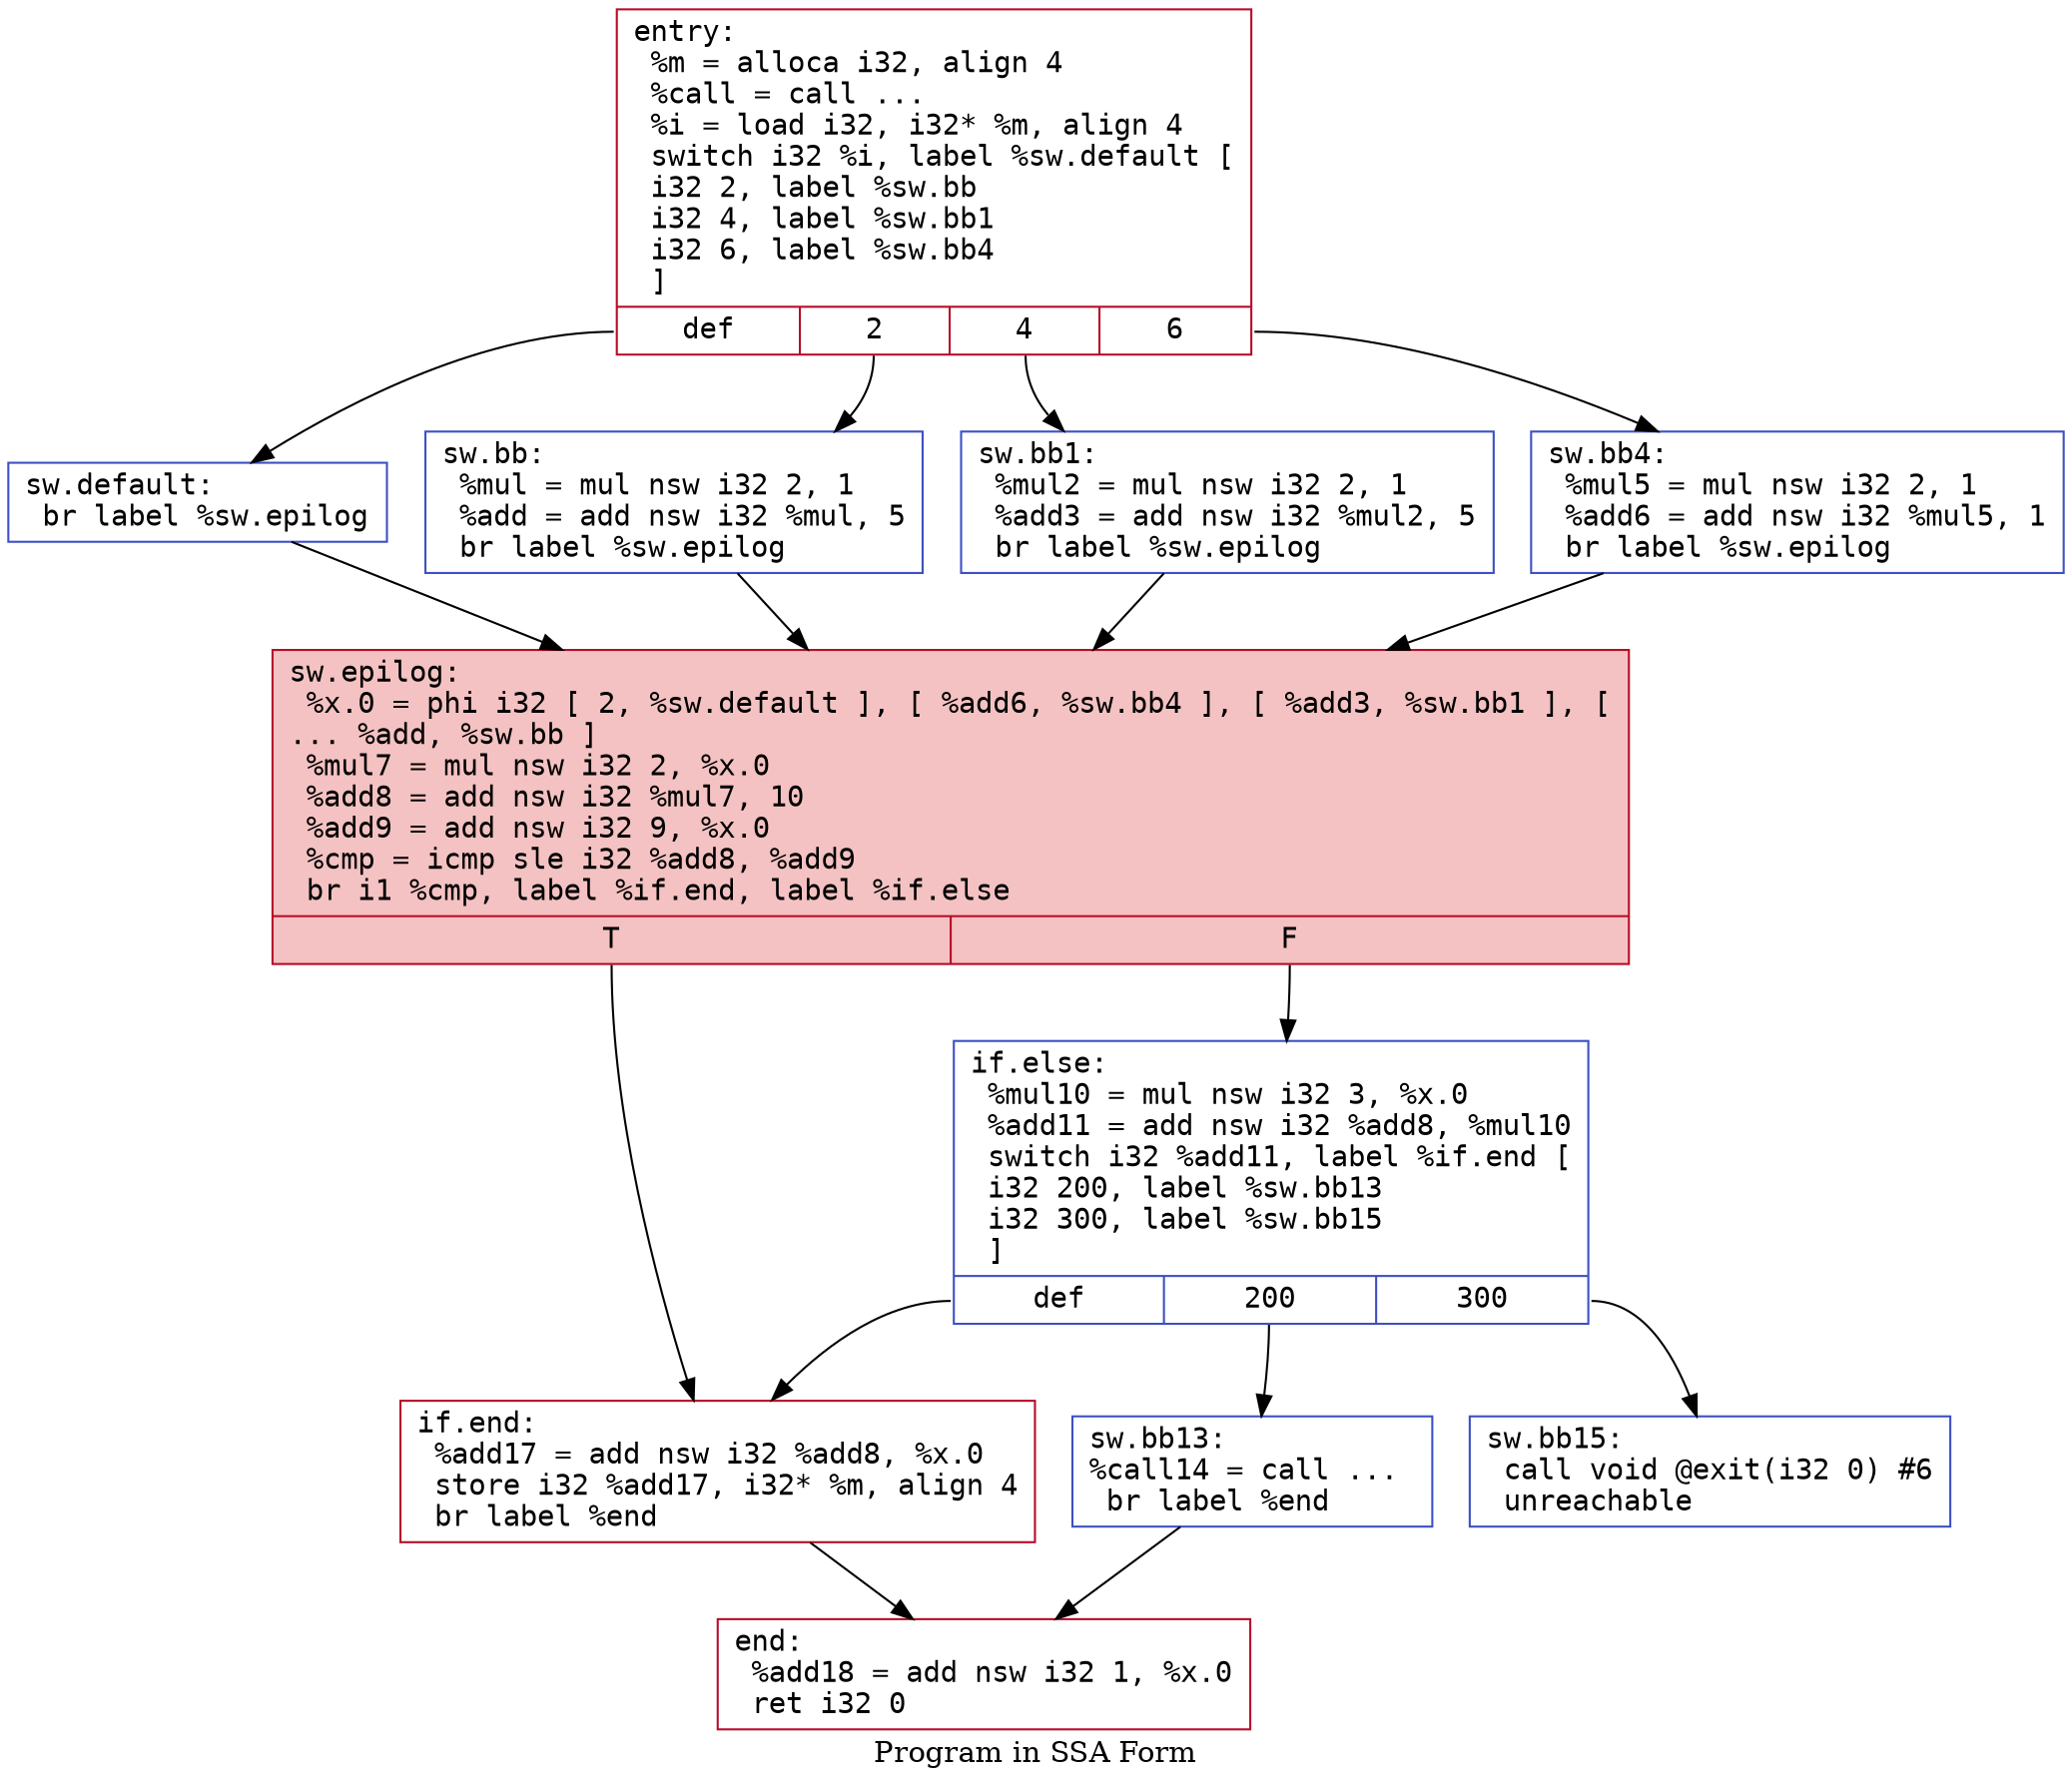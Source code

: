 digraph "CFG for 'main' function" {
	label="Program in SSA Form";
	node [fontname="Courier"];
	edge [fontname="Courier"];
	Node0x55a42e985260 [shape=record,color="#b70d28ff", style="", fillcolor="#b70d2870",label="{entry:\l  %m = alloca i32, align 4\l  %call = call ...\l  %i = load i32, i32* %m, align 4\l  switch i32 %i, label %sw.default [\l    i32 2, label %sw.bb\l    i32 4, label %sw.bb1\l    i32 6, label %sw.bb4\l  ]\l|{<s0>def|<s1>2|<s2>4|<s3>6}}"];
	Node0x55a42e985260:s0 -> Node0x55a42e9856a0;
	Node0x55a42e985260:s1 -> Node0x55a42e9857b0;
	Node0x55a42e985260:s2 -> Node0x55a42e9858b0;
	Node0x55a42e985260:s3 -> Node0x55a42e9859b0;
	Node0x55a42e9857b0 [shape=record,color="#3d50c3ff", style="", fillcolor="#d24b4070",label="{sw.bb:                                            \l  %mul = mul nsw i32 2, 1\l  %add = add nsw i32 %mul, 5\l  br label %sw.epilog\l}"];
	Node0x55a42e9857b0 -> Node0x55a42e985c60;
	Node0x55a42e9858b0 [shape=record,color="#3d50c3ff", style="", fillcolor="#d24b4070",label="{sw.bb1:                                           \l  %mul2 = mul nsw i32 2, 1\l  %add3 = add nsw i32 %mul2, 5\l  br label %sw.epilog\l}"];
	Node0x55a42e9858b0 -> Node0x55a42e985c60;
	Node0x55a42e9859b0 [shape=record,color="#3d50c3ff", style="", fillcolor="#d24b4070",label="{sw.bb4:                                           \l  %mul5 = mul nsw i32 2, 1\l  %add6 = add nsw i32 %mul5, 1\l  br label %sw.epilog\l}"];
	Node0x55a42e9859b0 -> Node0x55a42e985c60;
	Node0x55a42e9856a0 [shape=record,color="#3d50c3ff", style="", fillcolor="#d24b4070",label="{sw.default:                                       \l  br label %sw.epilog\l}"];
	Node0x55a42e9856a0 -> Node0x55a42e985c60;
	Node0x55a42e985c60 [shape=record,color="#b70d28ff", style=filled, fillcolor="#f4c2c2",label="{sw.epilog:                                        \l  %x.0 = phi i32 [ 2, %sw.default ], [ %add6, %sw.bb4 ], [ %add3, %sw.bb1 ], [\l... %add, %sw.bb ]\l  %mul7 = mul nsw i32 2, %x.0\l  %add8 = add nsw i32 %mul7, 10\l  %add9 = add nsw i32 9, %x.0\l  %cmp = icmp sle i32 %add8, %add9\l  br i1 %cmp, label %if.end, label %if.else\l|{<s0>T|<s1>F}}"];
	Node0x55a42e985c60:s0 -> Node0x55a42e986740;
	Node0x55a42e985c60:s1 -> Node0x55a42e9867b0;
	Node0x55a42e9867b0 [shape=record,color="#3d50c3ff", style="", fillcolor="#c5333470",label="{if.else:                                          \l  %mul10 = mul nsw i32 3, %x.0\l  %add11 = add nsw i32 %add8, %mul10\l  switch i32 %add11, label %if.end [\l    i32 200, label %sw.bb13\l    i32 300, label %sw.bb15\l  ]\l|{<s0>def|<s1>200|<s2>300}}"];
	Node0x55a42e9867b0:s0 -> Node0x55a42e986740;
	Node0x55a42e9867b0:s1 -> Node0x55a42e986a90;
	Node0x55a42e9867b0:s2 -> Node0x55a42e986e50;
	Node0x55a42e986a90 [shape=record,color="#3d50c3ff", style="", fillcolor="#d24b4070",label="{sw.bb13: \l%call14 = call ... \l  br label %end\l}"];
	Node0x55a42e986a90 -> Node0x55a42e9871f0;
	Node0x55a42e986e50 [shape=record,color="#3d50c3ff", style="", fillcolor="#6282ea70",label="{sw.bb15:                                          \l  call void @exit(i32 0) #6\l  unreachable\l}"];
	Node0x55a42e986740 [shape=record,color="#b70d28ff", style="", fillcolor="#be242e70",label="{if.end:                                           \l  %add17 = add nsw i32 %add8, %x.0\l  store i32 %add17, i32* %m, align 4\l  br label %end\l}"];
	Node0x55a42e986740 -> Node0x55a42e9871f0;
	Node0x55a42e9871f0 [shape=record,color="#b70d28ff", style="", fillcolor="#b70d2870",label="{end:                                              \l  %add18 = add nsw i32 1, %x.0\l  ret i32 0\l}"];
}
